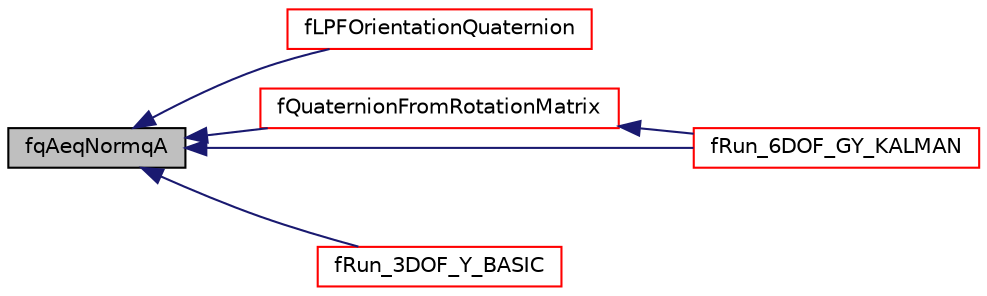 digraph "fqAeqNormqA"
{
  edge [fontname="Helvetica",fontsize="10",labelfontname="Helvetica",labelfontsize="10"];
  node [fontname="Helvetica",fontsize="10",shape=record];
  rankdir="LR";
  Node125 [label="fqAeqNormqA",height=0.2,width=0.4,color="black", fillcolor="grey75", style="filled", fontcolor="black"];
  Node125 -> Node126 [dir="back",color="midnightblue",fontsize="10",style="solid",fontname="Helvetica"];
  Node126 [label="fLPFOrientationQuaternion",height=0.2,width=0.4,color="red", fillcolor="white", style="filled",URL="$orientation_8h.html#ad60a32e44f24a4b8fa5bddfb23721bc8",tooltip="function low pass filters an orientation quaternion and computes virtual gyro rotation rate ..."];
  Node125 -> Node134 [dir="back",color="midnightblue",fontsize="10",style="solid",fontname="Helvetica"];
  Node134 [label="fQuaternionFromRotationMatrix",height=0.2,width=0.4,color="red", fillcolor="white", style="filled",URL="$orientation_8h.html#a04da5468213c1687c5b3485f15af288e",tooltip="compute the orientation quaternion from a 3x3 rotation matrix "];
  Node134 -> Node139 [dir="back",color="midnightblue",fontsize="10",style="solid",fontname="Helvetica"];
  Node139 [label="fRun_6DOF_GY_KALMAN",height=0.2,width=0.4,color="red", fillcolor="white", style="filled",URL="$fusion_8h.html#a942d619f897d6820d5c148bdc910f962"];
  Node125 -> Node141 [dir="back",color="midnightblue",fontsize="10",style="solid",fontname="Helvetica"];
  Node141 [label="fRun_3DOF_Y_BASIC",height=0.2,width=0.4,color="red", fillcolor="white", style="filled",URL="$fusion_8h.html#a288f51cd39aeb8ace643d844e219e9d3"];
  Node125 -> Node139 [dir="back",color="midnightblue",fontsize="10",style="solid",fontname="Helvetica"];
}

